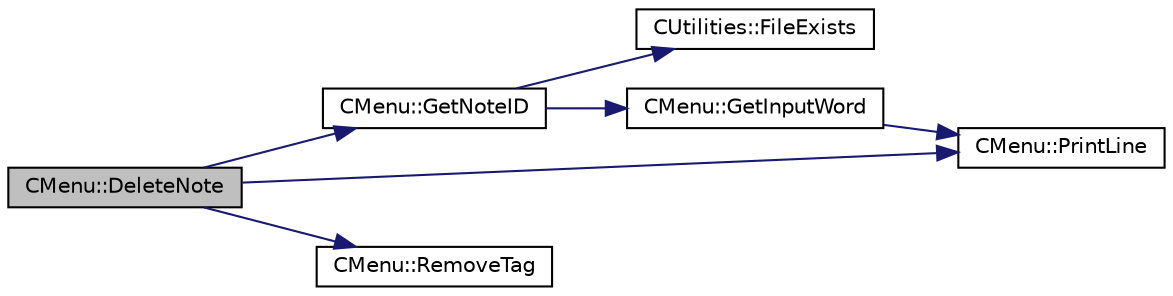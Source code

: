 digraph "CMenu::DeleteNote"
{
 // LATEX_PDF_SIZE
  edge [fontname="Helvetica",fontsize="10",labelfontname="Helvetica",labelfontsize="10"];
  node [fontname="Helvetica",fontsize="10",shape=record];
  rankdir="LR";
  Node1 [label="CMenu::DeleteNote",height=0.2,width=0.4,color="black", fillcolor="grey75", style="filled", fontcolor="black",tooltip="After identifying a note attempts to delete it."];
  Node1 -> Node2 [color="midnightblue",fontsize="10",style="solid",fontname="Helvetica"];
  Node2 [label="CMenu::GetNoteID",height=0.2,width=0.4,color="black", fillcolor="white", style="filled",URL="$classCMenu.html#a6b2f7aca8de9f375f64d889c7468dee8",tooltip="Asks for category and note name. Check if only right characters were input. Checks if category and na..."];
  Node2 -> Node3 [color="midnightblue",fontsize="10",style="solid",fontname="Helvetica"];
  Node3 [label="CUtilities::FileExists",height=0.2,width=0.4,color="black", fillcolor="white", style="filled",URL="$classCUtilities.html#a63f40487b633db992dfcb6e087d6a8d5",tooltip="Checks if a file (for example a note) exists."];
  Node2 -> Node4 [color="midnightblue",fontsize="10",style="solid",fontname="Helvetica"];
  Node4 [label="CMenu::GetInputWord",height=0.2,width=0.4,color="black", fillcolor="white", style="filled",URL="$classCMenu.html#a60d2e9eb6c1af0f20e68c5810dec6bea",tooltip="Prints a message and then waits until newline. Only alfanumeral char are allowed and must be one word..."];
  Node4 -> Node5 [color="midnightblue",fontsize="10",style="solid",fontname="Helvetica"];
  Node5 [label="CMenu::PrintLine",height=0.2,width=0.4,color="black", fillcolor="white", style="filled",URL="$classCMenu.html#af4b786b21df464cd12087782f7a552e3",tooltip="Prints the line in argument to stdout."];
  Node1 -> Node5 [color="midnightblue",fontsize="10",style="solid",fontname="Helvetica"];
  Node1 -> Node6 [color="midnightblue",fontsize="10",style="solid",fontname="Helvetica"];
  Node6 [label="CMenu::RemoveTag",height=0.2,width=0.4,color="black", fillcolor="white", style="filled",URL="$classCMenu.html#a32ac2cd3f38b702d1536b054f687295d",tooltip="Removes a line in dev_tags file."];
}
